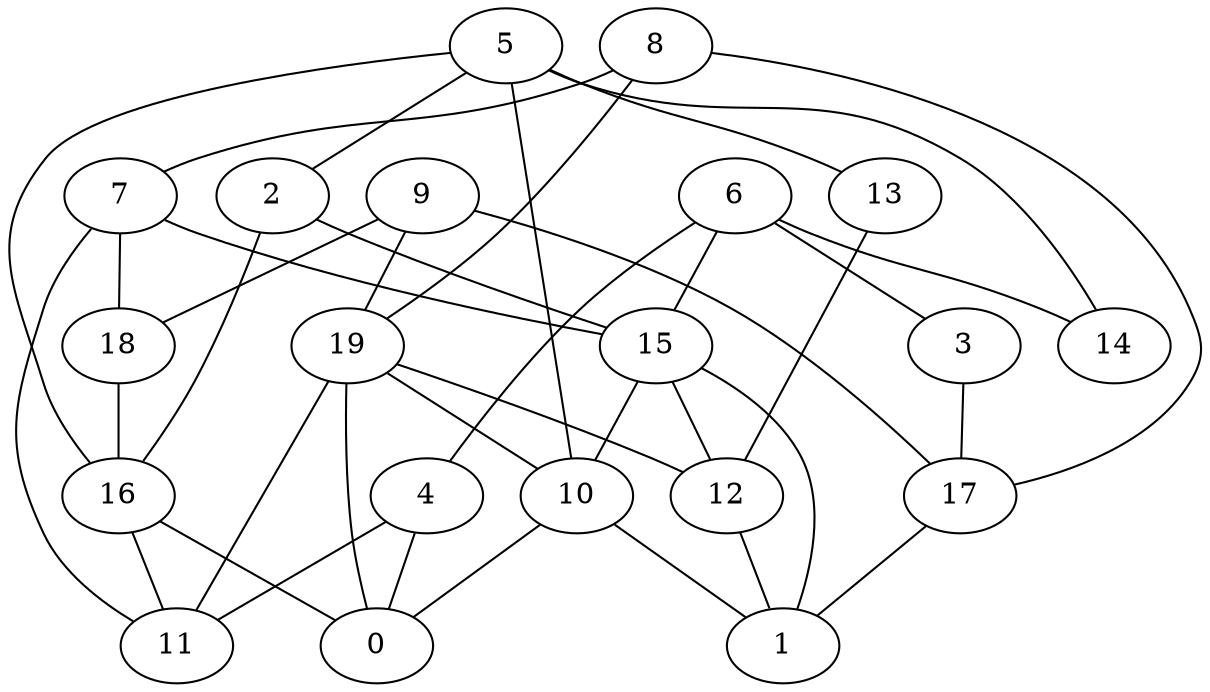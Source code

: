 digraph GG_graph {

subgraph G_graph {
edge [color = black]
"8" -> "17" [dir = none]
"8" -> "7" [dir = none]
"8" -> "19" [dir = none]
"4" -> "0" [dir = none]
"4" -> "11" [dir = none]
"10" -> "1" [dir = none]
"10" -> "0" [dir = none]
"2" -> "16" [dir = none]
"2" -> "15" [dir = none]
"5" -> "13" [dir = none]
"5" -> "14" [dir = none]
"5" -> "16" [dir = none]
"5" -> "10" [dir = none]
"5" -> "2" [dir = none]
"18" -> "16" [dir = none]
"9" -> "18" [dir = none]
"9" -> "19" [dir = none]
"9" -> "17" [dir = none]
"3" -> "17" [dir = none]
"16" -> "11" [dir = none]
"16" -> "0" [dir = none]
"7" -> "15" [dir = none]
"7" -> "11" [dir = none]
"7" -> "18" [dir = none]
"17" -> "1" [dir = none]
"15" -> "12" [dir = none]
"15" -> "10" [dir = none]
"15" -> "1" [dir = none]
"13" -> "12" [dir = none]
"12" -> "1" [dir = none]
"19" -> "12" [dir = none]
"19" -> "0" [dir = none]
"19" -> "10" [dir = none]
"19" -> "11" [dir = none]
"6" -> "3" [dir = none]
"6" -> "15" [dir = none]
"6" -> "4" [dir = none]
"6" -> "14" [dir = none]
}

}
